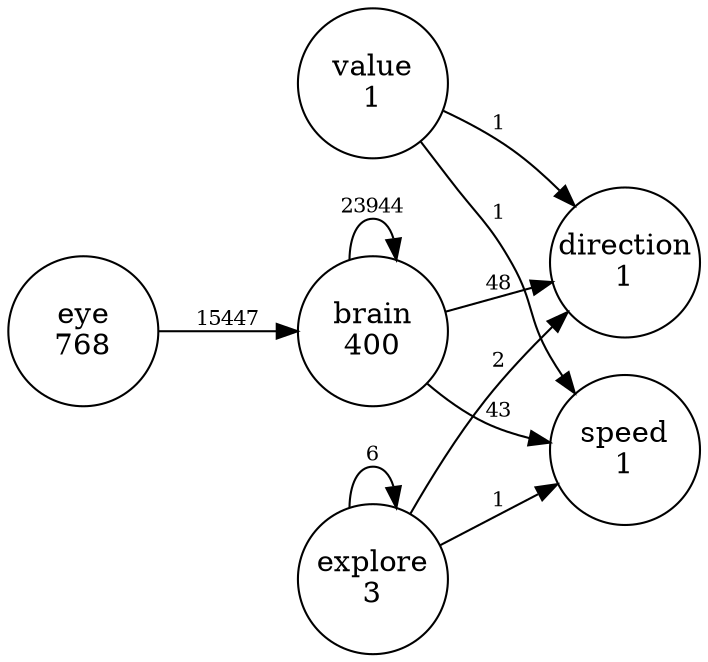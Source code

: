digraph network {
rankdir=LR
node [fixedsize=true height=1 shape=circle]
edge [fontsize=10]
n0 [label="brain\n400"]
n1 [label="value\n1"]
n2 [label="eye\n768"]
n3 [label="speed\n1"]
n4 [label="direction\n1"]
n5 [label="explore\n3"]
n0 -> n0 [label="23944"]
n2 -> n0 [label="15447"]
n0 -> n3 [label="43"]
n1 -> n3 [label="1"]
n0 -> n4 [label="48"]
n1 -> n4 [label="1"]
n5 -> n5 [label="6"]
n5 -> n4 [label="2"]
n5 -> n3 [label="1"]
}

